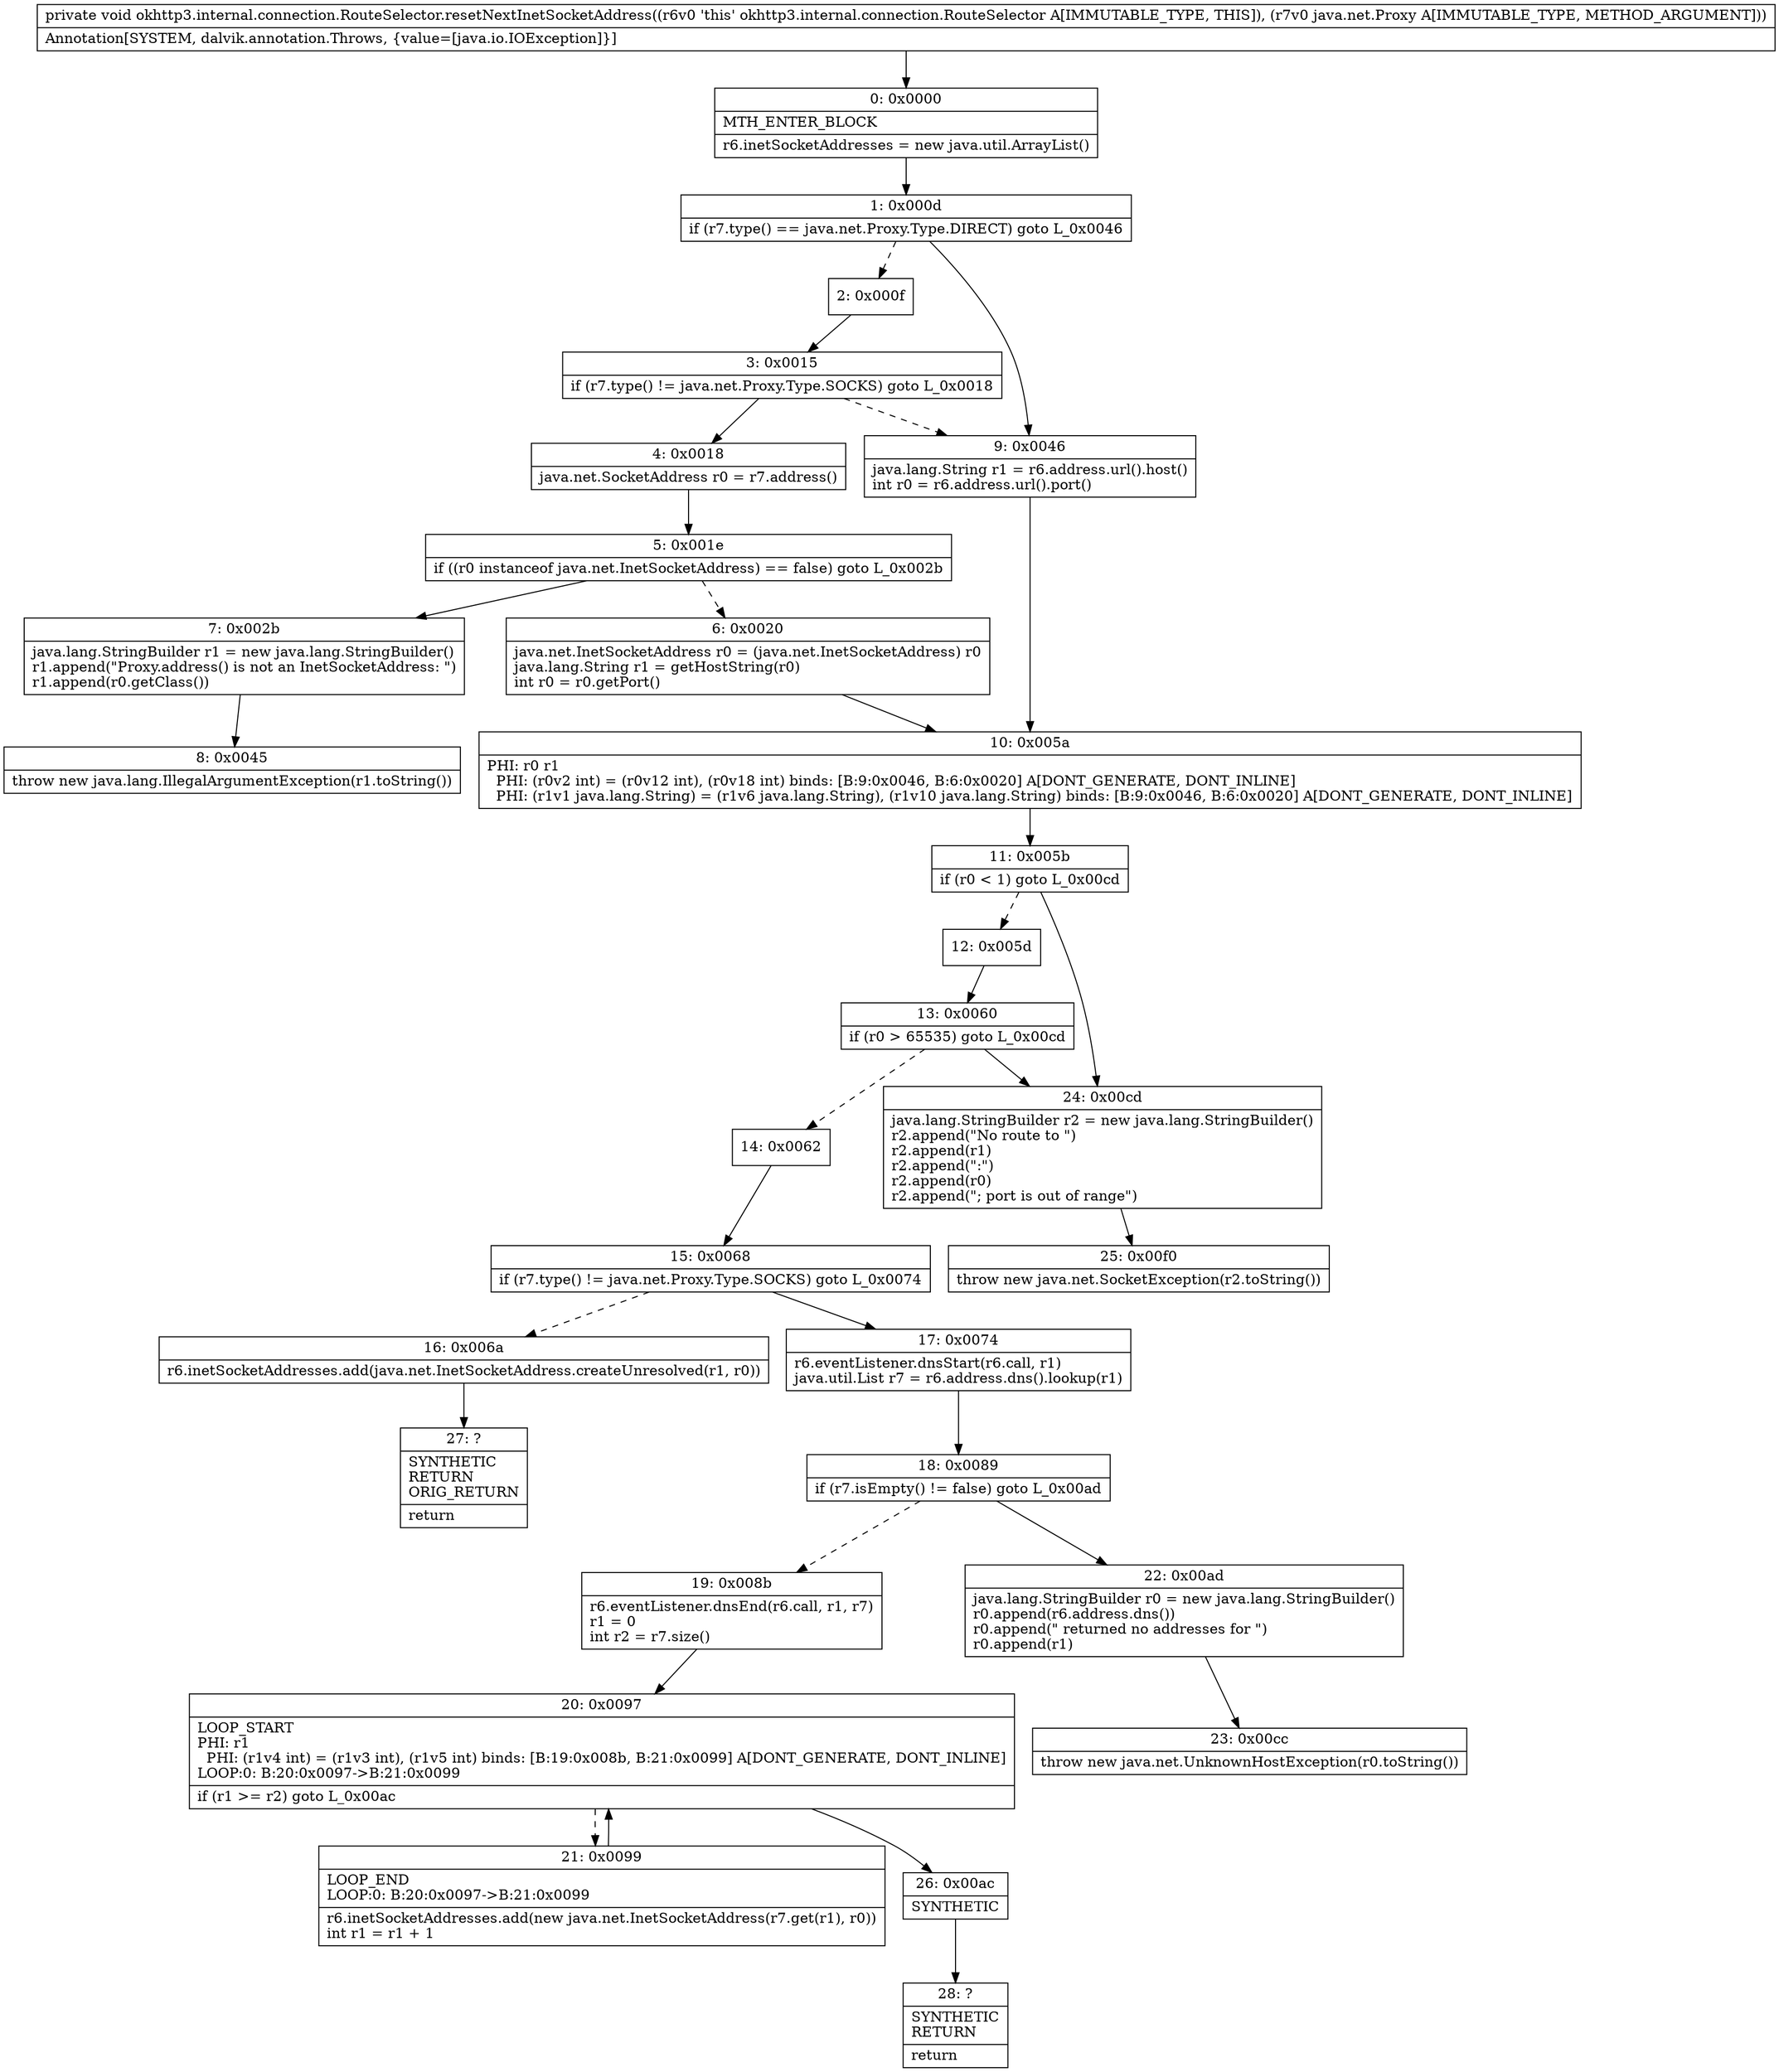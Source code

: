 digraph "CFG forokhttp3.internal.connection.RouteSelector.resetNextInetSocketAddress(Ljava\/net\/Proxy;)V" {
Node_0 [shape=record,label="{0\:\ 0x0000|MTH_ENTER_BLOCK\l|r6.inetSocketAddresses = new java.util.ArrayList()\l}"];
Node_1 [shape=record,label="{1\:\ 0x000d|if (r7.type() == java.net.Proxy.Type.DIRECT) goto L_0x0046\l}"];
Node_2 [shape=record,label="{2\:\ 0x000f}"];
Node_3 [shape=record,label="{3\:\ 0x0015|if (r7.type() != java.net.Proxy.Type.SOCKS) goto L_0x0018\l}"];
Node_4 [shape=record,label="{4\:\ 0x0018|java.net.SocketAddress r0 = r7.address()\l}"];
Node_5 [shape=record,label="{5\:\ 0x001e|if ((r0 instanceof java.net.InetSocketAddress) == false) goto L_0x002b\l}"];
Node_6 [shape=record,label="{6\:\ 0x0020|java.net.InetSocketAddress r0 = (java.net.InetSocketAddress) r0\ljava.lang.String r1 = getHostString(r0)\lint r0 = r0.getPort()\l}"];
Node_7 [shape=record,label="{7\:\ 0x002b|java.lang.StringBuilder r1 = new java.lang.StringBuilder()\lr1.append(\"Proxy.address() is not an InetSocketAddress: \")\lr1.append(r0.getClass())\l}"];
Node_8 [shape=record,label="{8\:\ 0x0045|throw new java.lang.IllegalArgumentException(r1.toString())\l}"];
Node_9 [shape=record,label="{9\:\ 0x0046|java.lang.String r1 = r6.address.url().host()\lint r0 = r6.address.url().port()\l}"];
Node_10 [shape=record,label="{10\:\ 0x005a|PHI: r0 r1 \l  PHI: (r0v2 int) = (r0v12 int), (r0v18 int) binds: [B:9:0x0046, B:6:0x0020] A[DONT_GENERATE, DONT_INLINE]\l  PHI: (r1v1 java.lang.String) = (r1v6 java.lang.String), (r1v10 java.lang.String) binds: [B:9:0x0046, B:6:0x0020] A[DONT_GENERATE, DONT_INLINE]\l}"];
Node_11 [shape=record,label="{11\:\ 0x005b|if (r0 \< 1) goto L_0x00cd\l}"];
Node_12 [shape=record,label="{12\:\ 0x005d}"];
Node_13 [shape=record,label="{13\:\ 0x0060|if (r0 \> 65535) goto L_0x00cd\l}"];
Node_14 [shape=record,label="{14\:\ 0x0062}"];
Node_15 [shape=record,label="{15\:\ 0x0068|if (r7.type() != java.net.Proxy.Type.SOCKS) goto L_0x0074\l}"];
Node_16 [shape=record,label="{16\:\ 0x006a|r6.inetSocketAddresses.add(java.net.InetSocketAddress.createUnresolved(r1, r0))\l}"];
Node_17 [shape=record,label="{17\:\ 0x0074|r6.eventListener.dnsStart(r6.call, r1)\ljava.util.List r7 = r6.address.dns().lookup(r1)\l}"];
Node_18 [shape=record,label="{18\:\ 0x0089|if (r7.isEmpty() != false) goto L_0x00ad\l}"];
Node_19 [shape=record,label="{19\:\ 0x008b|r6.eventListener.dnsEnd(r6.call, r1, r7)\lr1 = 0\lint r2 = r7.size()\l}"];
Node_20 [shape=record,label="{20\:\ 0x0097|LOOP_START\lPHI: r1 \l  PHI: (r1v4 int) = (r1v3 int), (r1v5 int) binds: [B:19:0x008b, B:21:0x0099] A[DONT_GENERATE, DONT_INLINE]\lLOOP:0: B:20:0x0097\-\>B:21:0x0099\l|if (r1 \>= r2) goto L_0x00ac\l}"];
Node_21 [shape=record,label="{21\:\ 0x0099|LOOP_END\lLOOP:0: B:20:0x0097\-\>B:21:0x0099\l|r6.inetSocketAddresses.add(new java.net.InetSocketAddress(r7.get(r1), r0))\lint r1 = r1 + 1\l}"];
Node_22 [shape=record,label="{22\:\ 0x00ad|java.lang.StringBuilder r0 = new java.lang.StringBuilder()\lr0.append(r6.address.dns())\lr0.append(\" returned no addresses for \")\lr0.append(r1)\l}"];
Node_23 [shape=record,label="{23\:\ 0x00cc|throw new java.net.UnknownHostException(r0.toString())\l}"];
Node_24 [shape=record,label="{24\:\ 0x00cd|java.lang.StringBuilder r2 = new java.lang.StringBuilder()\lr2.append(\"No route to \")\lr2.append(r1)\lr2.append(\":\")\lr2.append(r0)\lr2.append(\"; port is out of range\")\l}"];
Node_25 [shape=record,label="{25\:\ 0x00f0|throw new java.net.SocketException(r2.toString())\l}"];
Node_26 [shape=record,label="{26\:\ 0x00ac|SYNTHETIC\l}"];
Node_27 [shape=record,label="{27\:\ ?|SYNTHETIC\lRETURN\lORIG_RETURN\l|return\l}"];
Node_28 [shape=record,label="{28\:\ ?|SYNTHETIC\lRETURN\l|return\l}"];
MethodNode[shape=record,label="{private void okhttp3.internal.connection.RouteSelector.resetNextInetSocketAddress((r6v0 'this' okhttp3.internal.connection.RouteSelector A[IMMUTABLE_TYPE, THIS]), (r7v0 java.net.Proxy A[IMMUTABLE_TYPE, METHOD_ARGUMENT]))  | Annotation[SYSTEM, dalvik.annotation.Throws, \{value=[java.io.IOException]\}]\l}"];
MethodNode -> Node_0;
Node_0 -> Node_1;
Node_1 -> Node_2[style=dashed];
Node_1 -> Node_9;
Node_2 -> Node_3;
Node_3 -> Node_4;
Node_3 -> Node_9[style=dashed];
Node_4 -> Node_5;
Node_5 -> Node_6[style=dashed];
Node_5 -> Node_7;
Node_6 -> Node_10;
Node_7 -> Node_8;
Node_9 -> Node_10;
Node_10 -> Node_11;
Node_11 -> Node_12[style=dashed];
Node_11 -> Node_24;
Node_12 -> Node_13;
Node_13 -> Node_14[style=dashed];
Node_13 -> Node_24;
Node_14 -> Node_15;
Node_15 -> Node_16[style=dashed];
Node_15 -> Node_17;
Node_16 -> Node_27;
Node_17 -> Node_18;
Node_18 -> Node_19[style=dashed];
Node_18 -> Node_22;
Node_19 -> Node_20;
Node_20 -> Node_21[style=dashed];
Node_20 -> Node_26;
Node_21 -> Node_20;
Node_22 -> Node_23;
Node_24 -> Node_25;
Node_26 -> Node_28;
}

